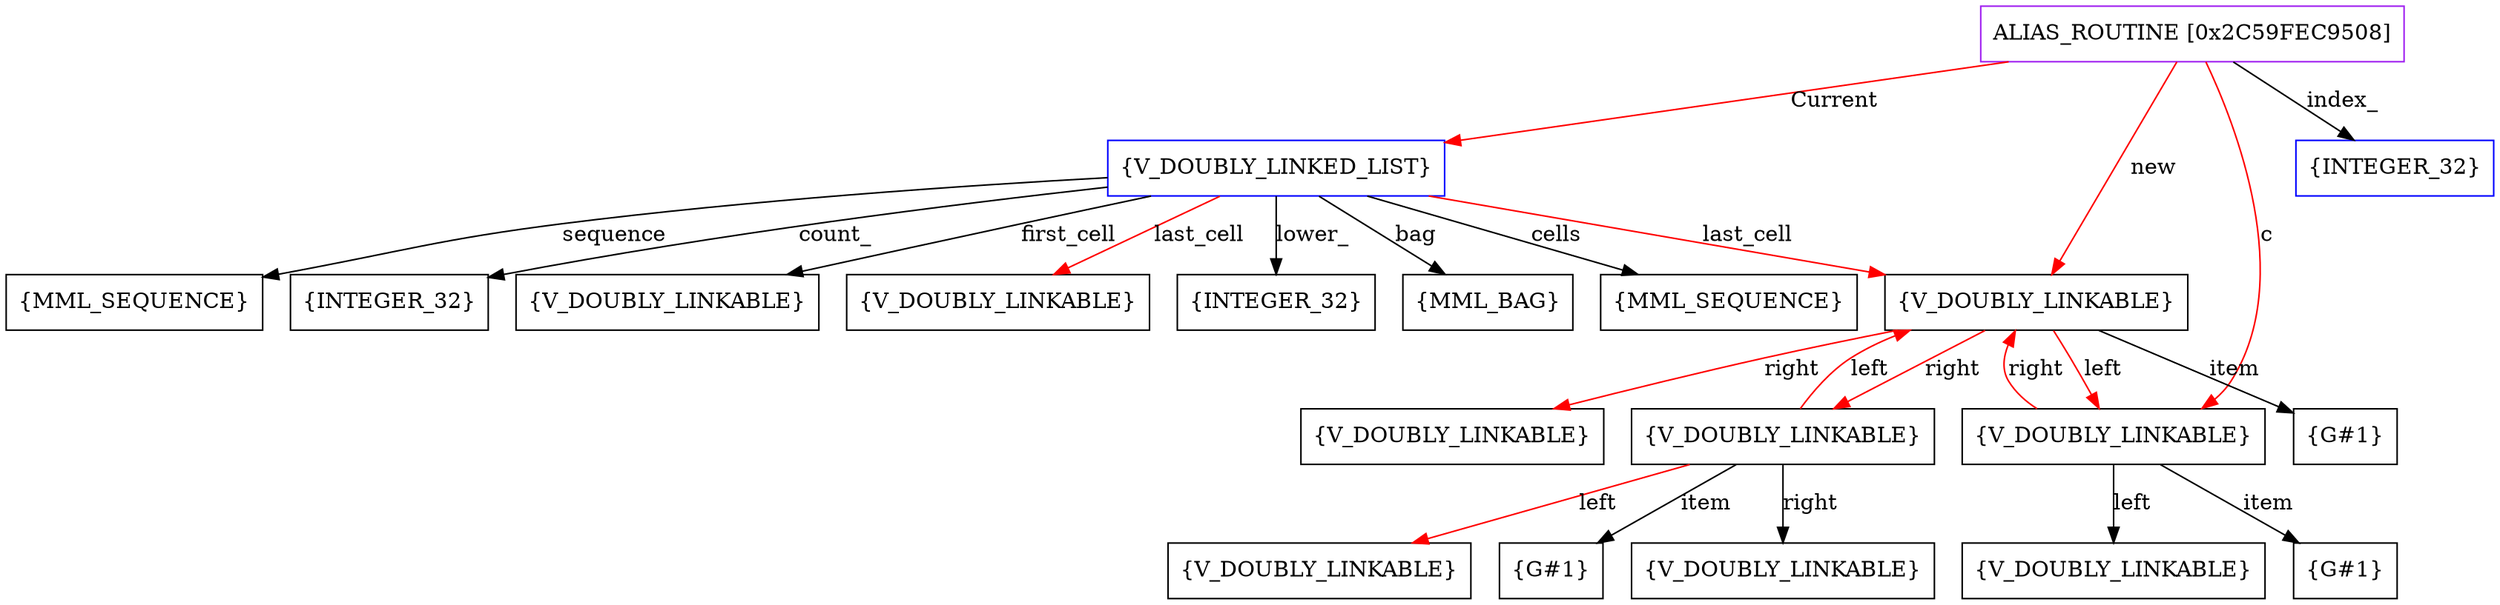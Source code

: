 digraph g {
	node [shape=box]
	b1[color=purple label=<ALIAS_ROUTINE [0x2C59FEC9508]>]
	b2[color=blue label=<{V_DOUBLY_LINKED_LIST}>]
	b3[label=<{INTEGER_32}>]
	b4[label=<{MML_BAG}>]
	b5[label=<{MML_SEQUENCE}>]
	b6[label=<{INTEGER_32}>]
	b7[label=<{V_DOUBLY_LINKABLE}>]
	b8[label=<{V_DOUBLY_LINKABLE}>]
	b9[label=<{V_DOUBLY_LINKABLE}>]
	b10[label=<{G#1}>]
	b11[label=<{V_DOUBLY_LINKABLE}>]
	b12[label=<{V_DOUBLY_LINKABLE}>]
	b13[label=<{G#1}>]
	b14[label=<{V_DOUBLY_LINKABLE}>]
	b15[label=<{V_DOUBLY_LINKABLE}>]
	b16[label=<{V_DOUBLY_LINKABLE}>]
	b17[label=<{G#1}>]
	b18[label=<{V_DOUBLY_LINKABLE}>]
	b19[label=<{MML_SEQUENCE}>]
	b20[color=blue label=<{INTEGER_32}>]
	b1->b2[color=red label=<Current>]
	b2->b3[label=<lower_>]
	b2->b4[label=<bag>]
	b2->b5[label=<sequence>]
	b2->b6[label=<count_>]
	b2->b7[label=<first_cell>]
	b2->b8[color=red label=<last_cell>]
	b2->b9[color=red label=<last_cell>]
	b9->b10[label=<item>]
	b9->b11[color=red label=<right>]
	b9->b12[color=red label=<right>]
	b12->b13[label=<item>]
	b12->b14[label=<right>]
	b12->b15[color=red label=<left>]
	b12->b9[color=red label=<left>]
	b9->b16[color=red label=<left>]
	b16->b17[label=<item>]
	b16->b9[color=red label=<right>]
	b16->b18[label=<left>]
	b2->b19[label=<cells>]
	b1->b9[color=red label=<new>]
	b1->b16[color=red label=<c>]
	b1->b20[label=<index_>]
}
